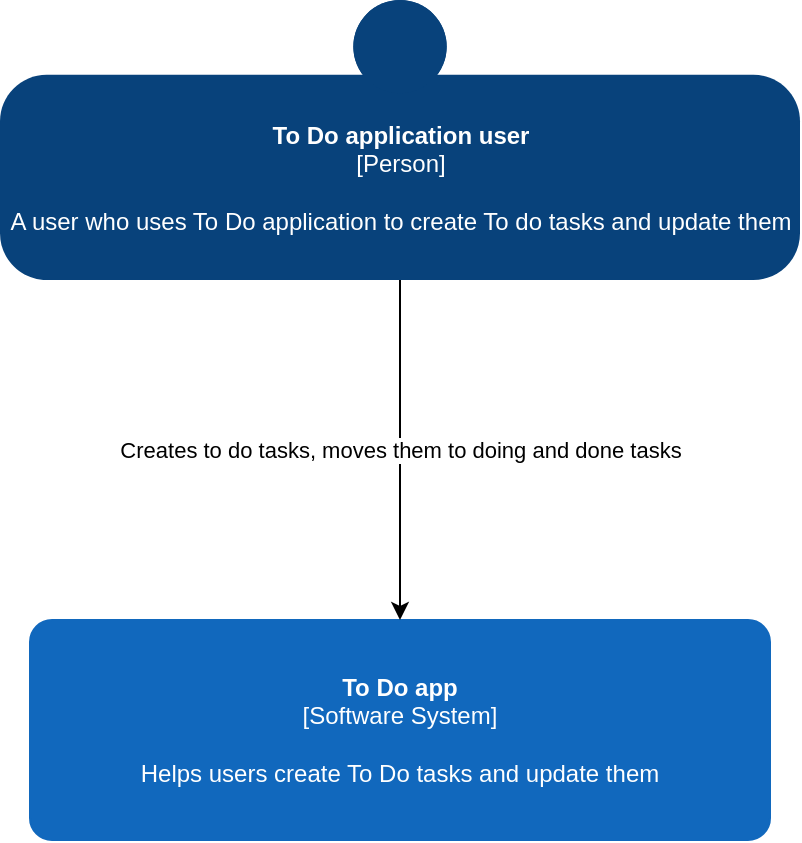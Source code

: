 <mxfile version="14.7.4" type="device"><diagram id="2uxuQntTiMsBOz3fLmpx" name="Page-1"><mxGraphModel dx="865" dy="453" grid="1" gridSize="10" guides="1" tooltips="1" connect="1" arrows="1" fold="1" page="1" pageScale="1" pageWidth="850" pageHeight="1100" math="0" shadow="0"><root><mxCell id="0"/><mxCell id="1" parent="0"/><object placeholders="1" c4Name="To Do application user" c4Type="Person" c4Description="A user who uses To Do application to create To do tasks and update them" label="&lt;b&gt;%c4Name%&lt;/b&gt;&lt;div&gt;[%c4Type%]&lt;/div&gt;&lt;br&gt;&lt;div&gt;%c4Description%&lt;/div&gt;" id="WCOgIzWJ3uYenvS4k5uy-1"><mxCell style="html=1;dashed=0;whitespace=wrap;fillColor=#08427b;strokeColor=none;fontColor=#ffffff;shape=mxgraph.c4.person;align=center;metaEdit=1;points=[[0.5,0,0],[1,0.5,0],[1,0.75,0],[0.75,1,0],[0.5,1,0],[0.25,1,0],[0,0.75,0],[0,0.5,0]];metaData={&quot;c4Type&quot;:{&quot;editable&quot;:false}};" vertex="1" parent="1"><mxGeometry x="100" y="70" width="400" height="140" as="geometry"/></mxCell></object><object placeholders="1" c4Name="To Do app" c4Type="Software System" c4Description="Helps users create To Do tasks and update them" label="&lt;b&gt;%c4Name%&lt;/b&gt;&lt;div&gt;[%c4Type%]&lt;/div&gt;&lt;br&gt;&lt;div&gt;%c4Description%&lt;/div&gt;" id="WCOgIzWJ3uYenvS4k5uy-2"><mxCell style="rounded=1;whiteSpace=wrap;html=1;labelBackgroundColor=none;fillColor=#1168BD;fontColor=#ffffff;align=center;arcSize=10;strokeColor=#1168BD;metaEdit=1;metaData={&quot;c4Type&quot;:{&quot;editable&quot;:false}};points=[[0.25,0,0],[0.5,0,0],[0.75,0,0],[1,0.25,0],[1,0.5,0],[1,0.75,0],[0.75,1,0],[0.5,1,0],[0.25,1,0],[0,0.75,0],[0,0.5,0],[0,0.25,0]];" vertex="1" parent="1"><mxGeometry x="115" y="380" width="370" height="110" as="geometry"/></mxCell></object><mxCell id="WCOgIzWJ3uYenvS4k5uy-3" value="" style="endArrow=classic;html=1;entryX=0.5;entryY=0;entryDx=0;entryDy=0;entryPerimeter=0;" edge="1" parent="1" source="WCOgIzWJ3uYenvS4k5uy-1" target="WCOgIzWJ3uYenvS4k5uy-2"><mxGeometry relative="1" as="geometry"><mxPoint x="370" y="280" as="sourcePoint"/><mxPoint x="470" y="280" as="targetPoint"/></mxGeometry></mxCell><mxCell id="WCOgIzWJ3uYenvS4k5uy-4" value="Creates to do tasks, moves them to doing and done tasks" style="edgeLabel;resizable=0;html=1;align=center;verticalAlign=middle;" connectable="0" vertex="1" parent="WCOgIzWJ3uYenvS4k5uy-3"><mxGeometry relative="1" as="geometry"/></mxCell></root></mxGraphModel></diagram></mxfile>